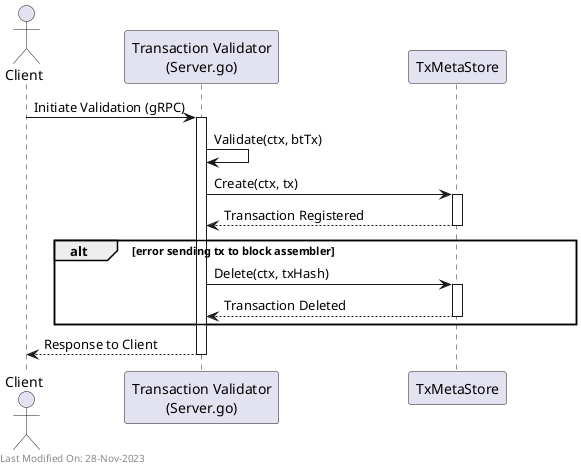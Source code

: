 @startuml

skinparam ParticipantPadding 60

actor Client
participant "Transaction Validator\n(Server.go)" as ValidatorServer
participant "TxMetaStore" as TxMetaStore

Client -> ValidatorServer: Initiate Validation (gRPC)
activate ValidatorServer

ValidatorServer -> ValidatorServer: Validate(ctx, btTx)


ValidatorServer -> TxMetaStore: Create(ctx, tx)
activate TxMetaStore
TxMetaStore --> ValidatorServer: Transaction Registered
deactivate TxMetaStore

alt error sending tx to block assembler
    ValidatorServer -> TxMetaStore: Delete(ctx, txHash)
    activate TxMetaStore
    TxMetaStore --> ValidatorServer: Transaction Deleted
    deactivate TxMetaStore
end


ValidatorServer --> Client: Response to Client

deactivate ValidatorServer

left footer Last Modified On: 28-Nov-2023

@enduml

